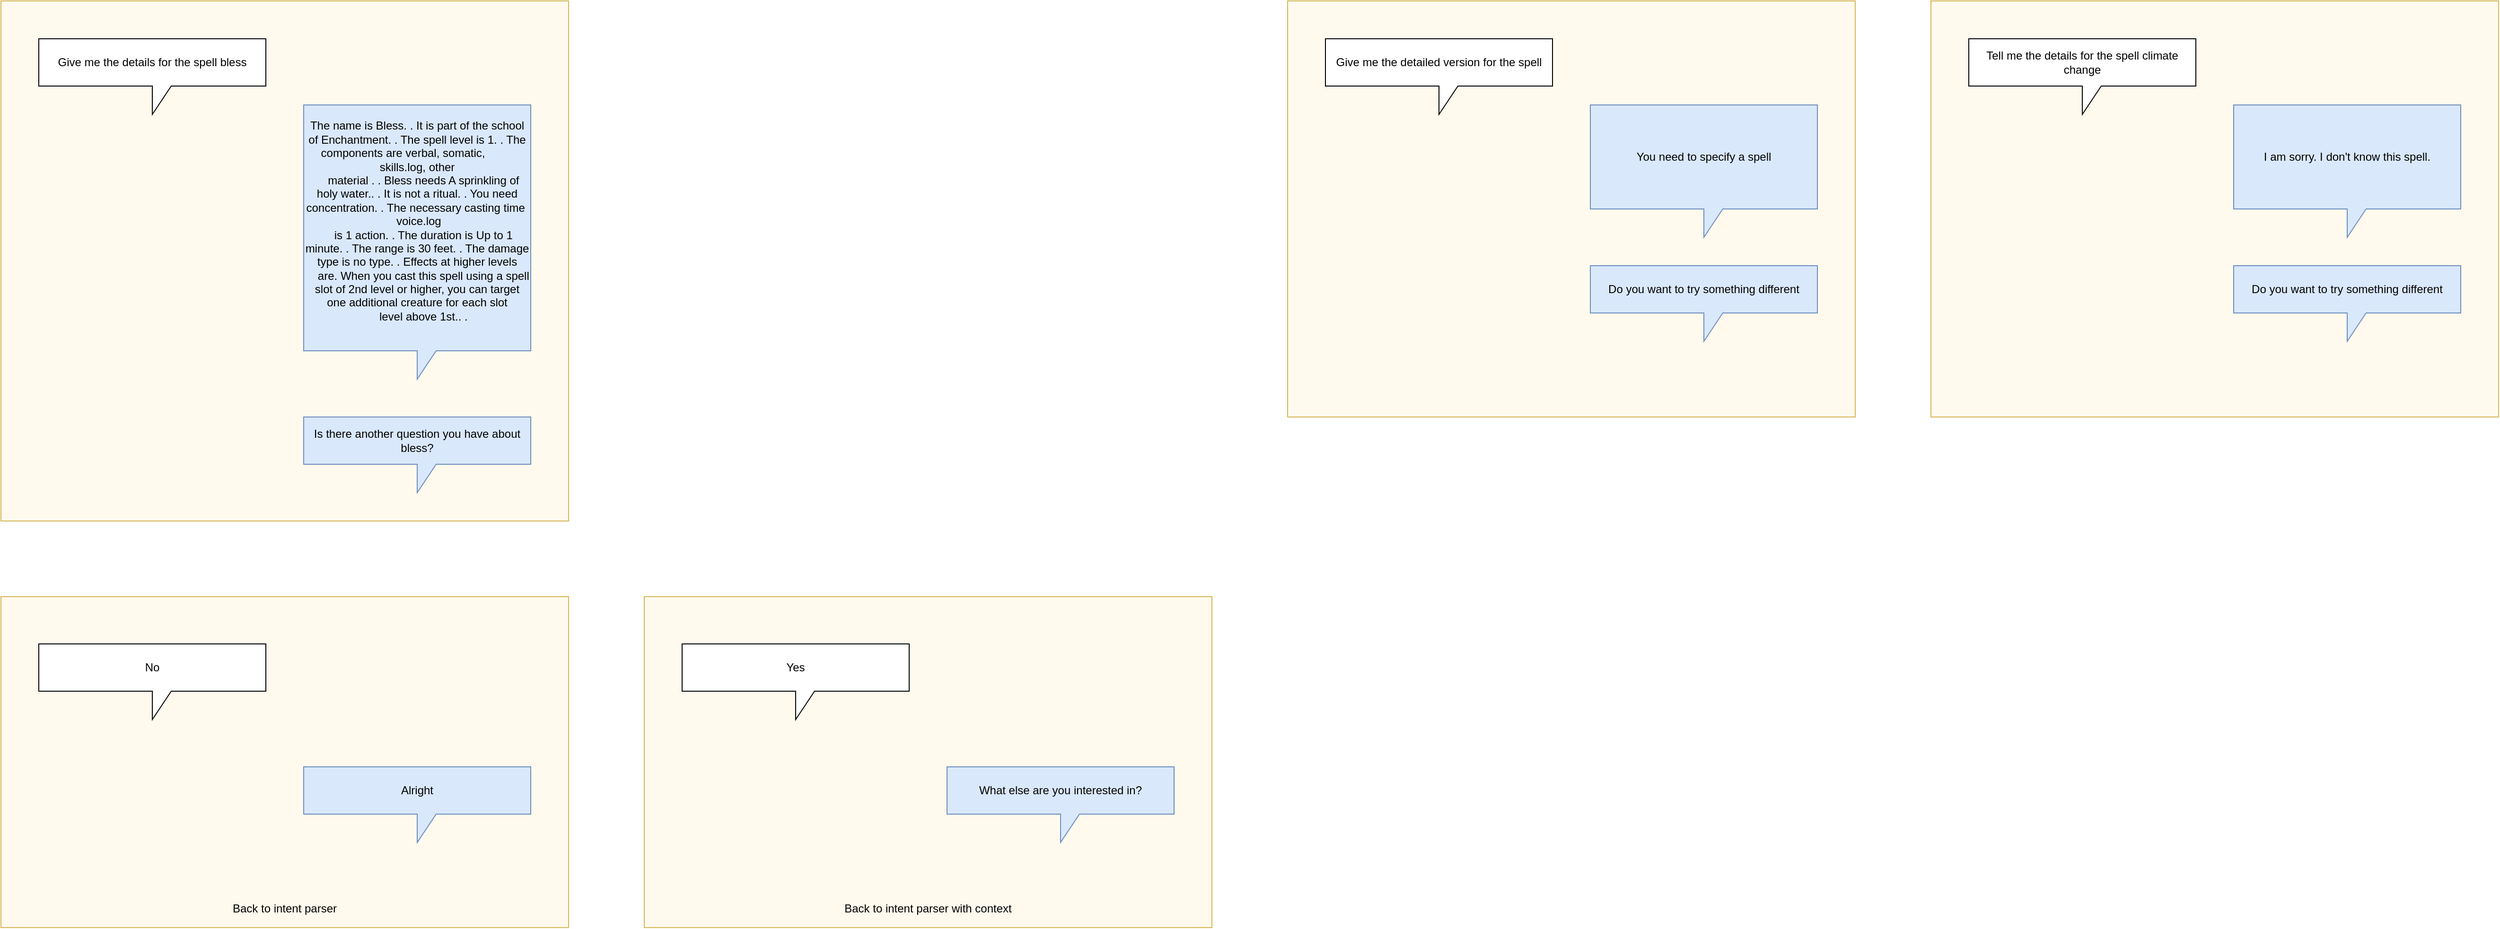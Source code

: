 <mxfile version="15.8.4" type="device"><diagram id="ahUZG6pYxQTYNia0-5g8" name="Seite-1"><mxGraphModel dx="1422" dy="878" grid="1" gridSize="10" guides="1" tooltips="1" connect="1" arrows="1" fold="1" page="1" pageScale="1" pageWidth="827" pageHeight="1169" math="0" shadow="0"><root><mxCell id="0"/><mxCell id="1" parent="0"/><mxCell id="goIMT0ffz8xoFntkOxYt-13" value="" style="rounded=0;whiteSpace=wrap;html=1;strokeColor=#d6b656;fillColor=#FFFAED;" vertex="1" parent="1"><mxGeometry x="80" y="710" width="600" height="350" as="geometry"/></mxCell><mxCell id="uweCZGFqO19_a57ld_ml-1" value="" style="rounded=0;whiteSpace=wrap;html=1;strokeColor=#d6b656;fillColor=#FFFAED;" parent="1" vertex="1"><mxGeometry x="80" y="80" width="600" height="550" as="geometry"/></mxCell><mxCell id="uweCZGFqO19_a57ld_ml-2" value="Give me the details for the spell bless" style="shape=callout;whiteSpace=wrap;html=1;perimeter=calloutPerimeter;" parent="1" vertex="1"><mxGeometry x="120" y="120" width="240" height="80" as="geometry"/></mxCell><mxCell id="uweCZGFqO19_a57ld_ml-3" value="&lt;span&gt;&lt;div&gt;The name is Bless. . It is part of the school of Enchantment. . The spell level is 1. . The components are verbal, somatic,&amp;nbsp; &amp;nbsp; &amp;nbsp; &amp;nbsp; &amp;nbsp; skills.log, other&lt;/div&gt;&lt;div&gt;&amp;nbsp; &amp;nbsp; material . . Bless needs A sprinkling of holy water.. . It is not a ritual. . You need concentration. . The necessary casting time&amp;nbsp; &amp;nbsp;voice.log&lt;/div&gt;&lt;div&gt;&amp;nbsp; &amp;nbsp; is 1 action. . The duration is Up to 1 minute. . The range is 30 feet. . The damage type is no type. . Effects at higher levels&lt;/div&gt;&lt;div&gt;&amp;nbsp; &amp;nbsp; are. When you cast this spell using a spell slot of 2nd level or higher, you can target one additional creature for each slot&lt;/div&gt;&lt;div&gt;&amp;nbsp; &amp;nbsp; level above 1st.. .&lt;/div&gt;&lt;div&gt;&lt;br&gt;&lt;/div&gt;&lt;/span&gt;" style="shape=callout;whiteSpace=wrap;html=1;perimeter=calloutPerimeter;fillColor=#dae8fc;strokeColor=#6c8ebf;" parent="1" vertex="1"><mxGeometry x="400" y="190" width="240" height="290" as="geometry"/></mxCell><mxCell id="uweCZGFqO19_a57ld_ml-4" value="Is there another question you have about bless?" style="shape=callout;whiteSpace=wrap;html=1;perimeter=calloutPerimeter;fillColor=#dae8fc;strokeColor=#6c8ebf;" parent="1" vertex="1"><mxGeometry x="400" y="520" width="240" height="80" as="geometry"/></mxCell><mxCell id="uweCZGFqO19_a57ld_ml-11" value="" style="rounded=0;whiteSpace=wrap;html=1;strokeColor=#d6b656;fillColor=#FFFAED;" parent="1" vertex="1"><mxGeometry x="1440" y="80" width="600" height="440" as="geometry"/></mxCell><mxCell id="uweCZGFqO19_a57ld_ml-12" value="Give me the detailed version for the spell" style="shape=callout;whiteSpace=wrap;html=1;perimeter=calloutPerimeter;" parent="1" vertex="1"><mxGeometry x="1480" y="120" width="240" height="80" as="geometry"/></mxCell><mxCell id="uweCZGFqO19_a57ld_ml-13" value="&lt;span&gt;You need to specify a spell&lt;br&gt;&lt;/span&gt;" style="shape=callout;whiteSpace=wrap;html=1;perimeter=calloutPerimeter;fillColor=#dae8fc;strokeColor=#6c8ebf;" parent="1" vertex="1"><mxGeometry x="1760" y="190" width="240" height="140" as="geometry"/></mxCell><mxCell id="uweCZGFqO19_a57ld_ml-14" value="Do you want to try something different" style="shape=callout;whiteSpace=wrap;html=1;perimeter=calloutPerimeter;fillColor=#dae8fc;strokeColor=#6c8ebf;" parent="1" vertex="1"><mxGeometry x="1760" y="360" width="240" height="80" as="geometry"/></mxCell><mxCell id="uweCZGFqO19_a57ld_ml-16" value="" style="rounded=0;whiteSpace=wrap;html=1;strokeColor=#d6b656;fillColor=#FFFAED;" parent="1" vertex="1"><mxGeometry x="2120" y="80" width="600" height="440" as="geometry"/></mxCell><mxCell id="uweCZGFqO19_a57ld_ml-17" value="Tell me the details for the spell climate change" style="shape=callout;whiteSpace=wrap;html=1;perimeter=calloutPerimeter;" parent="1" vertex="1"><mxGeometry x="2160" y="120" width="240" height="80" as="geometry"/></mxCell><mxCell id="uweCZGFqO19_a57ld_ml-18" value="&lt;span&gt;I am sorry. I don't know this spell.&lt;br&gt;&lt;/span&gt;" style="shape=callout;whiteSpace=wrap;html=1;perimeter=calloutPerimeter;fillColor=#dae8fc;strokeColor=#6c8ebf;" parent="1" vertex="1"><mxGeometry x="2440" y="190" width="240" height="140" as="geometry"/></mxCell><mxCell id="uweCZGFqO19_a57ld_ml-19" value="Do you want to try something different" style="shape=callout;whiteSpace=wrap;html=1;perimeter=calloutPerimeter;fillColor=#dae8fc;strokeColor=#6c8ebf;" parent="1" vertex="1"><mxGeometry x="2440" y="360" width="240" height="80" as="geometry"/></mxCell><mxCell id="goIMT0ffz8xoFntkOxYt-2" value="No" style="shape=callout;whiteSpace=wrap;html=1;perimeter=calloutPerimeter;" vertex="1" parent="1"><mxGeometry x="120" y="760" width="240" height="80" as="geometry"/></mxCell><mxCell id="goIMT0ffz8xoFntkOxYt-4" value="Alright" style="shape=callout;whiteSpace=wrap;html=1;perimeter=calloutPerimeter;fillColor=#dae8fc;strokeColor=#6c8ebf;" vertex="1" parent="1"><mxGeometry x="400" y="890" width="240" height="80" as="geometry"/></mxCell><mxCell id="goIMT0ffz8xoFntkOxYt-5" value="Back to intent parser" style="text;html=1;strokeColor=none;fillColor=none;align=center;verticalAlign=middle;whiteSpace=wrap;rounded=0;" vertex="1" parent="1"><mxGeometry x="280" y="1030" width="200" height="20" as="geometry"/></mxCell><mxCell id="goIMT0ffz8xoFntkOxYt-14" value="" style="rounded=0;whiteSpace=wrap;html=1;strokeColor=#d6b656;fillColor=#FFFAED;" vertex="1" parent="1"><mxGeometry x="760" y="710" width="600" height="350" as="geometry"/></mxCell><mxCell id="goIMT0ffz8xoFntkOxYt-15" value="Yes" style="shape=callout;whiteSpace=wrap;html=1;perimeter=calloutPerimeter;" vertex="1" parent="1"><mxGeometry x="800" y="760" width="240" height="80" as="geometry"/></mxCell><mxCell id="goIMT0ffz8xoFntkOxYt-16" value="&lt;div&gt;What else are you interested in?&lt;/div&gt;" style="shape=callout;whiteSpace=wrap;html=1;perimeter=calloutPerimeter;fillColor=#dae8fc;strokeColor=#6c8ebf;" vertex="1" parent="1"><mxGeometry x="1080" y="890" width="240" height="80" as="geometry"/></mxCell><mxCell id="goIMT0ffz8xoFntkOxYt-17" value="Back to intent parser with context" style="text;html=1;strokeColor=none;fillColor=none;align=center;verticalAlign=middle;whiteSpace=wrap;rounded=0;" vertex="1" parent="1"><mxGeometry x="960" y="1030" width="200" height="20" as="geometry"/></mxCell></root></mxGraphModel></diagram></mxfile>